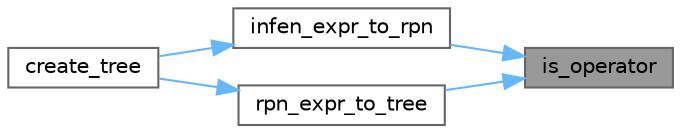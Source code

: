digraph "is_operator"
{
 // LATEX_PDF_SIZE
  bgcolor="transparent";
  edge [fontname=Helvetica,fontsize=10,labelfontname=Helvetica,labelfontsize=10];
  node [fontname=Helvetica,fontsize=10,shape=box,height=0.2,width=0.4];
  rankdir="RL";
  Node1 [id="Node000001",label="is_operator",height=0.2,width=0.4,color="gray40", fillcolor="grey60", style="filled", fontcolor="black",tooltip=" "];
  Node1 -> Node2 [id="edge1_Node000001_Node000002",dir="back",color="steelblue1",style="solid",tooltip=" "];
  Node2 [id="Node000002",label="infen_expr_to_rpn",height=0.2,width=0.4,color="grey40", fillcolor="white", style="filled",URL="$_infen__expr__to__rpn_8cpp.html#a8d582cbca6a67337e72be9fb36b71483",tooltip=" "];
  Node2 -> Node3 [id="edge2_Node000002_Node000003",dir="back",color="steelblue1",style="solid",tooltip=" "];
  Node3 [id="Node000003",label="create_tree",height=0.2,width=0.4,color="grey40", fillcolor="white", style="filled",URL="$group___core_a_p_i.html#ga38511e040cfb3bcf9117c22ac6eb5f68",tooltip="Создает дерево выражений из строки"];
  Node1 -> Node4 [id="edge3_Node000001_Node000004",dir="back",color="steelblue1",style="solid",tooltip=" "];
  Node4 [id="Node000004",label="rpn_expr_to_tree",height=0.2,width=0.4,color="grey40", fillcolor="white", style="filled",URL="$_rpn__expr__to__tree_8cpp.html#ae5a983228a1b563b81e3efc9df9996d4",tooltip=" "];
  Node4 -> Node3 [id="edge4_Node000004_Node000003",dir="back",color="steelblue1",style="solid",tooltip=" "];
}
